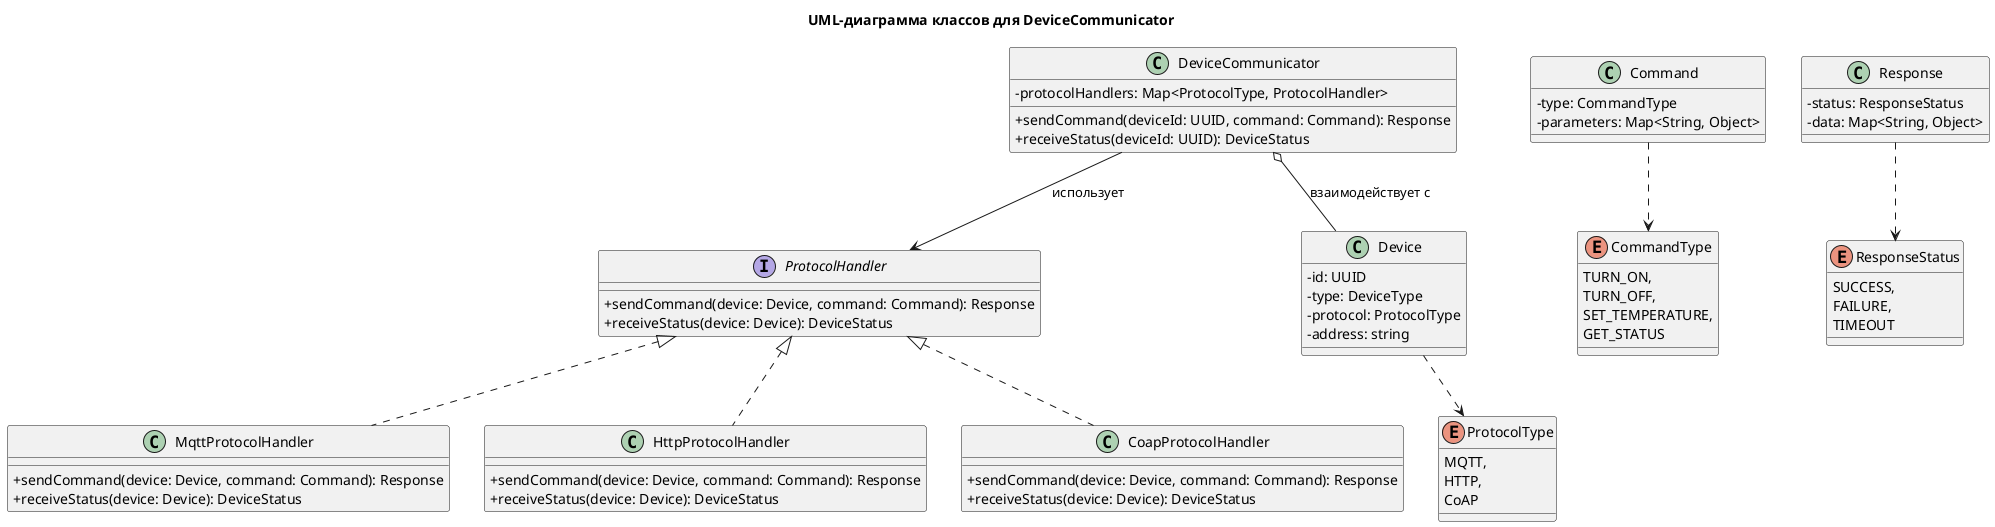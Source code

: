 @startuml
skinparam classAttributeIconSize 0

title UML-диаграмма классов для DeviceCommunicator

class DeviceCommunicator {
    +sendCommand(deviceId: UUID, command: Command): Response
    +receiveStatus(deviceId: UUID): DeviceStatus
    -protocolHandlers: Map<ProtocolType, ProtocolHandler>
}

interface ProtocolHandler {
    +sendCommand(device: Device, command: Command): Response
    +receiveStatus(device: Device): DeviceStatus
}

class Device {
    -id: UUID
    -type: DeviceType
    -protocol: ProtocolType
    -address: string
}

class Command {
    -type: CommandType
    -parameters: Map<String, Object>
}

class Response {
    -status: ResponseStatus
    -data: Map<String, Object>
}

enum ProtocolType {
    MQTT,
    HTTP,
    CoAP
}

enum CommandType {
    TURN_ON,
    TURN_OFF,
    SET_TEMPERATURE,
    GET_STATUS
}

enum ResponseStatus {
    SUCCESS,
    FAILURE,
    TIMEOUT
}

DeviceCommunicator o-- Device : "взаимодействует с"
DeviceCommunicator --> ProtocolHandler : "использует"
Device ..> ProtocolType
Command ..> CommandType
Response ..> ResponseStatus

ProtocolHandler <|.. MqttProtocolHandler
ProtocolHandler <|.. HttpProtocolHandler
ProtocolHandler <|.. CoapProtocolHandler

class MqttProtocolHandler {
    +sendCommand(device: Device, command: Command): Response
    +receiveStatus(device: Device): DeviceStatus
}

class HttpProtocolHandler {
    +sendCommand(device: Device, command: Command): Response
    +receiveStatus(device: Device): DeviceStatus
}

class CoapProtocolHandler {
    +sendCommand(device: Device, command: Command): Response
    +receiveStatus(device: Device): DeviceStatus
}

@enduml
